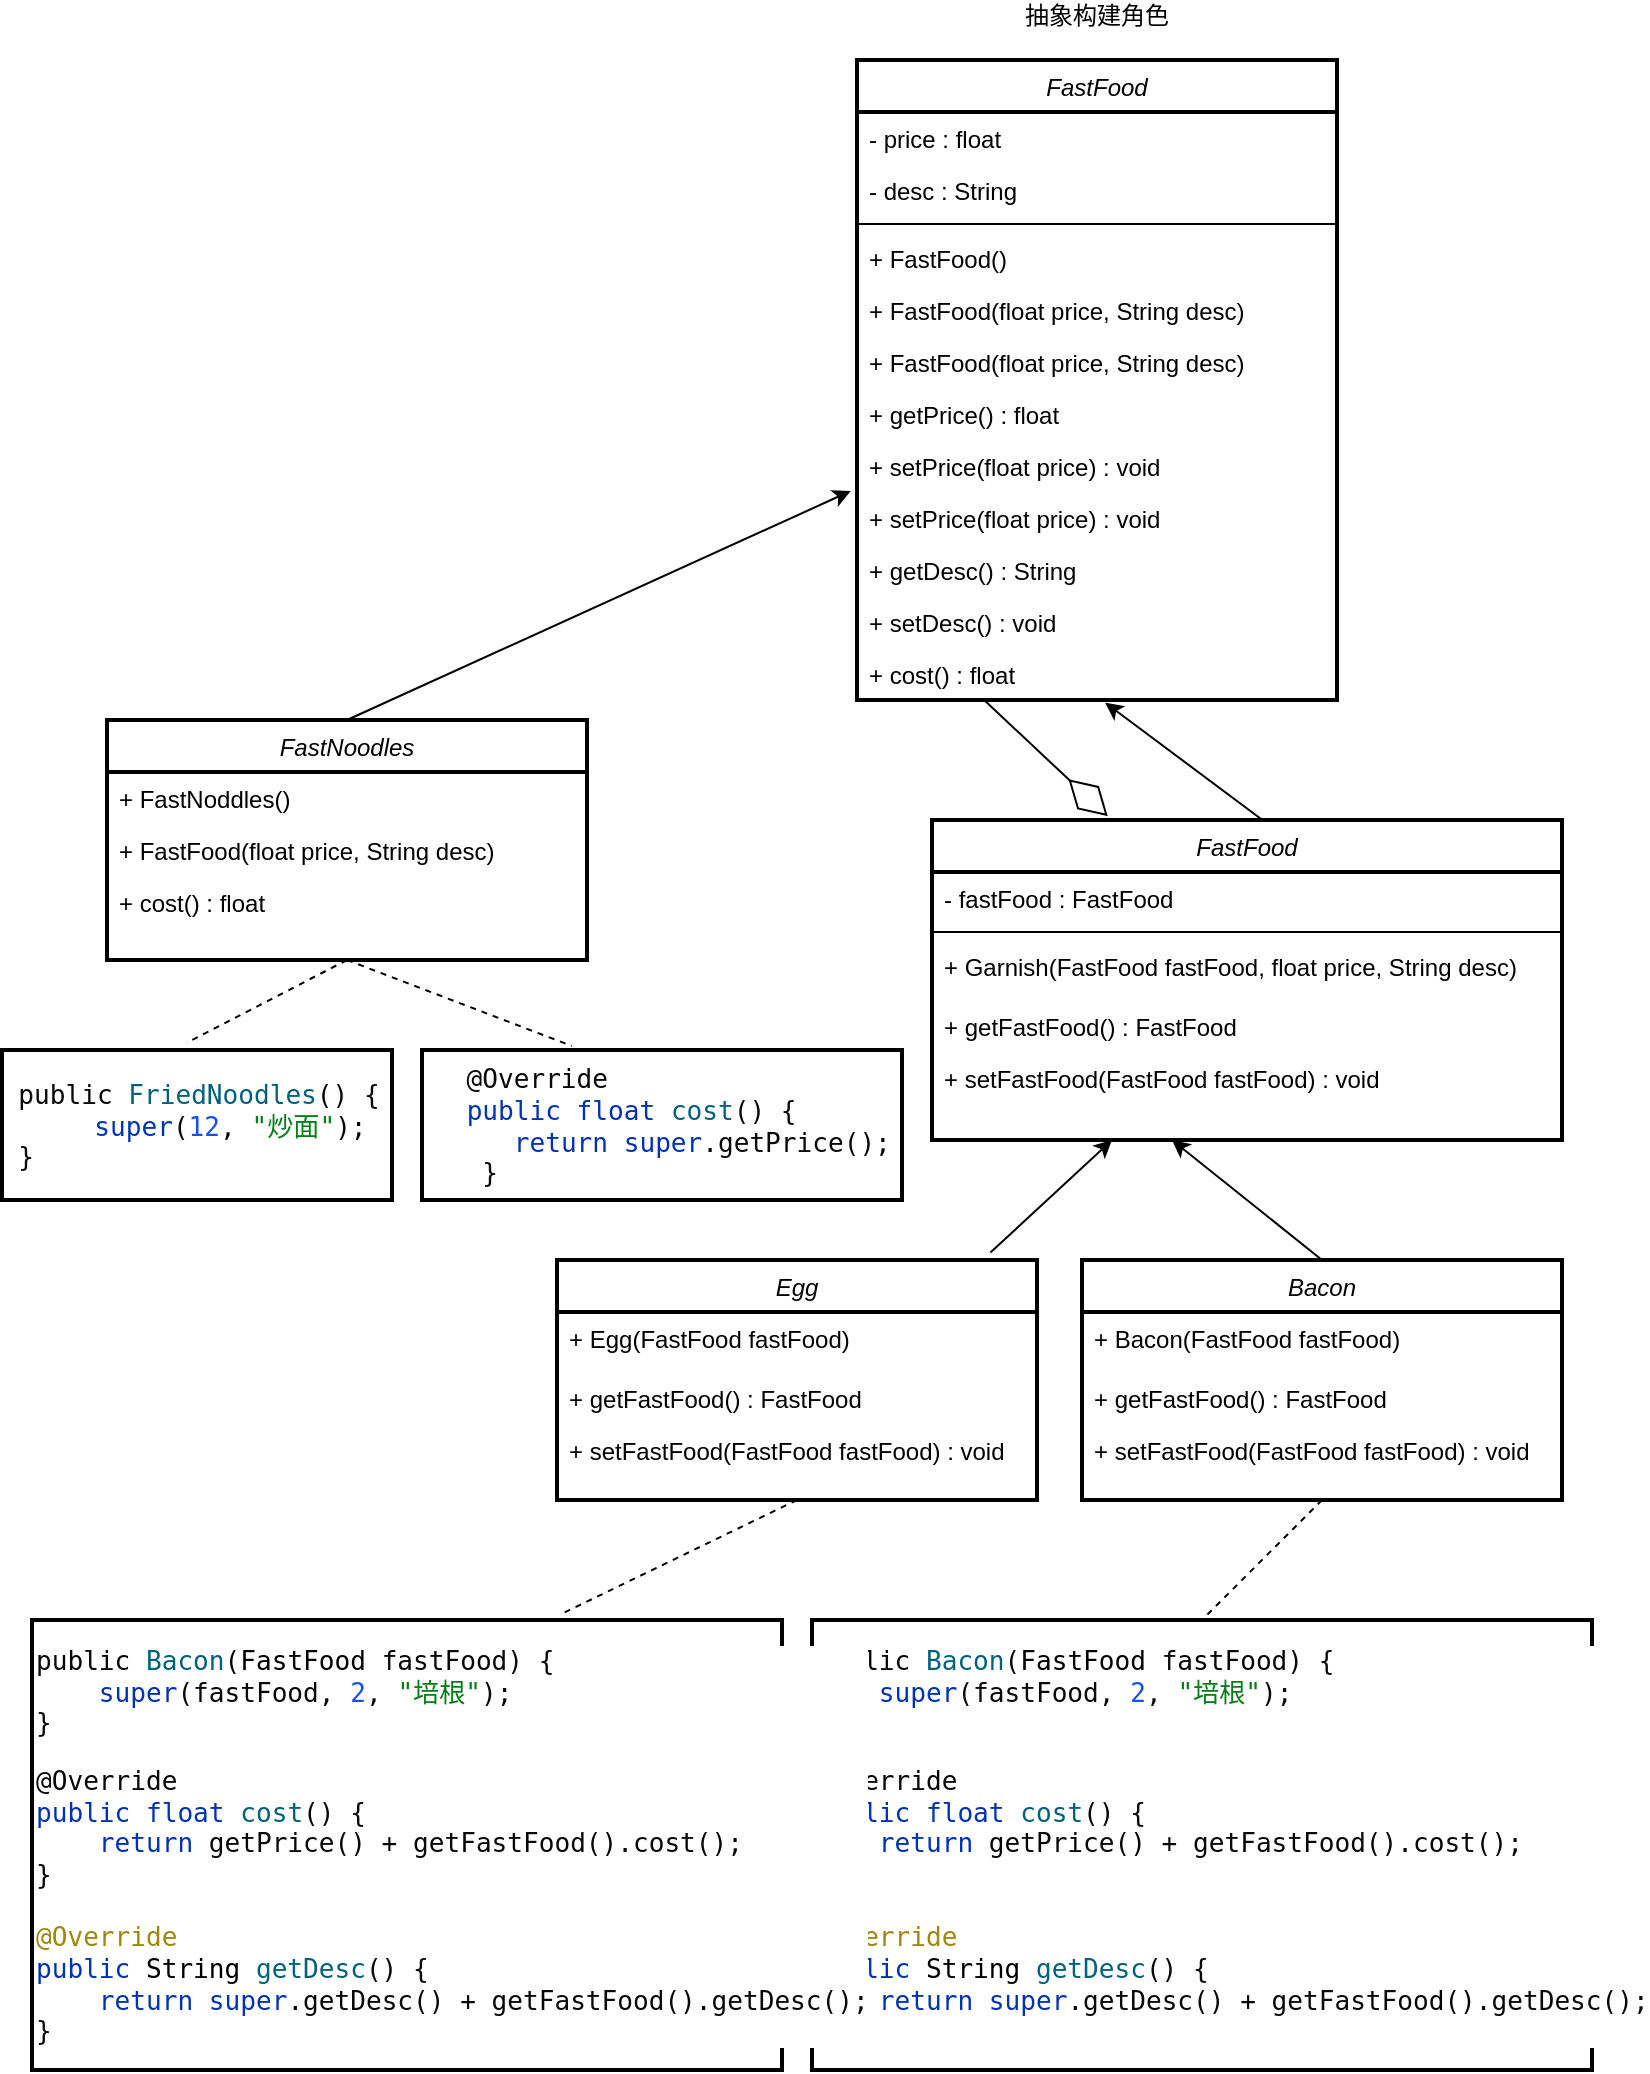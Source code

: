 <mxfile version="20.8.16" type="github">
  <diagram id="C5RBs43oDa-KdzZeNtuy" name="Page-1">
    <mxGraphModel dx="1674" dy="764" grid="1" gridSize="15" guides="1" tooltips="1" connect="1" arrows="1" fold="1" page="1" pageScale="1" pageWidth="827" pageHeight="1169" math="0" shadow="0">
      <root>
        <mxCell id="WIyWlLk6GJQsqaUBKTNV-0" />
        <mxCell id="WIyWlLk6GJQsqaUBKTNV-1" parent="WIyWlLk6GJQsqaUBKTNV-0" />
        <mxCell id="zkfFHV4jXpPFQw0GAbJ--0" value="FastFood" style="swimlane;fontStyle=2;align=center;verticalAlign=top;childLayout=stackLayout;horizontal=1;startSize=26;horizontalStack=0;resizeParent=1;resizeLast=0;collapsible=1;marginBottom=0;rounded=0;shadow=0;strokeWidth=2;" parent="WIyWlLk6GJQsqaUBKTNV-1" vertex="1">
          <mxGeometry x="442.5" y="135" width="240" height="320" as="geometry">
            <mxRectangle x="230" y="140" width="160" height="26" as="alternateBounds" />
          </mxGeometry>
        </mxCell>
        <mxCell id="zkfFHV4jXpPFQw0GAbJ--1" value="- price : float" style="text;align=left;verticalAlign=top;spacingLeft=4;spacingRight=4;overflow=hidden;rotatable=0;points=[[0,0.5],[1,0.5]];portConstraint=eastwest;" parent="zkfFHV4jXpPFQw0GAbJ--0" vertex="1">
          <mxGeometry y="26" width="240" height="26" as="geometry" />
        </mxCell>
        <mxCell id="zkfFHV4jXpPFQw0GAbJ--2" value="- desc : String" style="text;align=left;verticalAlign=top;spacingLeft=4;spacingRight=4;overflow=hidden;rotatable=0;points=[[0,0.5],[1,0.5]];portConstraint=eastwest;rounded=0;shadow=0;html=0;" parent="zkfFHV4jXpPFQw0GAbJ--0" vertex="1">
          <mxGeometry y="52" width="240" height="26" as="geometry" />
        </mxCell>
        <mxCell id="zkfFHV4jXpPFQw0GAbJ--4" value="" style="line;html=1;strokeWidth=1;align=left;verticalAlign=middle;spacingTop=-1;spacingLeft=3;spacingRight=3;rotatable=0;labelPosition=right;points=[];portConstraint=eastwest;" parent="zkfFHV4jXpPFQw0GAbJ--0" vertex="1">
          <mxGeometry y="78" width="240" height="8" as="geometry" />
        </mxCell>
        <mxCell id="zkfFHV4jXpPFQw0GAbJ--5" value="+ FastFood() &#xa; " style="text;align=left;verticalAlign=top;spacingLeft=4;spacingRight=4;overflow=hidden;rotatable=0;points=[[0,0.5],[1,0.5]];portConstraint=eastwest;" parent="zkfFHV4jXpPFQw0GAbJ--0" vertex="1">
          <mxGeometry y="86" width="240" height="26" as="geometry" />
        </mxCell>
        <mxCell id="23RxeNkxp9nfse0c7CML-1" value="+ FastFood(float price, String desc)&#xa;" style="text;align=left;verticalAlign=top;spacingLeft=4;spacingRight=4;overflow=hidden;rotatable=0;points=[[0,0.5],[1,0.5]];portConstraint=eastwest;" vertex="1" parent="zkfFHV4jXpPFQw0GAbJ--0">
          <mxGeometry y="112" width="240" height="26" as="geometry" />
        </mxCell>
        <mxCell id="23RxeNkxp9nfse0c7CML-2" value="+ FastFood(float price, String desc)&#xa;" style="text;align=left;verticalAlign=top;spacingLeft=4;spacingRight=4;overflow=hidden;rotatable=0;points=[[0,0.5],[1,0.5]];portConstraint=eastwest;" vertex="1" parent="zkfFHV4jXpPFQw0GAbJ--0">
          <mxGeometry y="138" width="240" height="26" as="geometry" />
        </mxCell>
        <mxCell id="23RxeNkxp9nfse0c7CML-3" value="+ getPrice() : float" style="text;align=left;verticalAlign=top;spacingLeft=4;spacingRight=4;overflow=hidden;rotatable=0;points=[[0,0.5],[1,0.5]];portConstraint=eastwest;" vertex="1" parent="zkfFHV4jXpPFQw0GAbJ--0">
          <mxGeometry y="164" width="240" height="26" as="geometry" />
        </mxCell>
        <mxCell id="23RxeNkxp9nfse0c7CML-33" value="+ setPrice(float price) : void" style="text;align=left;verticalAlign=top;spacingLeft=4;spacingRight=4;overflow=hidden;rotatable=0;points=[[0,0.5],[1,0.5]];portConstraint=eastwest;" vertex="1" parent="zkfFHV4jXpPFQw0GAbJ--0">
          <mxGeometry y="190" width="240" height="26" as="geometry" />
        </mxCell>
        <mxCell id="23RxeNkxp9nfse0c7CML-4" value="+ setPrice(float price) : void" style="text;align=left;verticalAlign=top;spacingLeft=4;spacingRight=4;overflow=hidden;rotatable=0;points=[[0,0.5],[1,0.5]];portConstraint=eastwest;" vertex="1" parent="zkfFHV4jXpPFQw0GAbJ--0">
          <mxGeometry y="216" width="240" height="26" as="geometry" />
        </mxCell>
        <mxCell id="23RxeNkxp9nfse0c7CML-5" value="+ getDesc() : String" style="text;align=left;verticalAlign=top;spacingLeft=4;spacingRight=4;overflow=hidden;rotatable=0;points=[[0,0.5],[1,0.5]];portConstraint=eastwest;" vertex="1" parent="zkfFHV4jXpPFQw0GAbJ--0">
          <mxGeometry y="242" width="240" height="26" as="geometry" />
        </mxCell>
        <mxCell id="23RxeNkxp9nfse0c7CML-6" value="+ setDesc() : void" style="text;align=left;verticalAlign=top;spacingLeft=4;spacingRight=4;overflow=hidden;rotatable=0;points=[[0,0.5],[1,0.5]];portConstraint=eastwest;" vertex="1" parent="zkfFHV4jXpPFQw0GAbJ--0">
          <mxGeometry y="268" width="240" height="26" as="geometry" />
        </mxCell>
        <mxCell id="23RxeNkxp9nfse0c7CML-7" value="+ cost() : float" style="text;align=left;verticalAlign=top;spacingLeft=4;spacingRight=4;overflow=hidden;rotatable=0;points=[[0,0.5],[1,0.5]];portConstraint=eastwest;" vertex="1" parent="zkfFHV4jXpPFQw0GAbJ--0">
          <mxGeometry y="294" width="240" height="26" as="geometry" />
        </mxCell>
        <mxCell id="23RxeNkxp9nfse0c7CML-8" value="抽象构建角色" style="text;html=1;strokeColor=none;fillColor=none;align=center;verticalAlign=middle;whiteSpace=wrap;rounded=0;" vertex="1" parent="WIyWlLk6GJQsqaUBKTNV-1">
          <mxGeometry x="510" y="105" width="105" height="15" as="geometry" />
        </mxCell>
        <mxCell id="23RxeNkxp9nfse0c7CML-9" value="FastNoodles" style="swimlane;fontStyle=2;align=center;verticalAlign=top;childLayout=stackLayout;horizontal=1;startSize=26;horizontalStack=0;resizeParent=1;resizeLast=0;collapsible=1;marginBottom=0;rounded=0;shadow=0;strokeWidth=2;" vertex="1" parent="WIyWlLk6GJQsqaUBKTNV-1">
          <mxGeometry x="67.5" y="465" width="240" height="120" as="geometry">
            <mxRectangle x="230" y="140" width="160" height="26" as="alternateBounds" />
          </mxGeometry>
        </mxCell>
        <mxCell id="23RxeNkxp9nfse0c7CML-13" value="+ FastNoddles() &#xa; " style="text;align=left;verticalAlign=top;spacingLeft=4;spacingRight=4;overflow=hidden;rotatable=0;points=[[0,0.5],[1,0.5]];portConstraint=eastwest;" vertex="1" parent="23RxeNkxp9nfse0c7CML-9">
          <mxGeometry y="26" width="240" height="26" as="geometry" />
        </mxCell>
        <mxCell id="23RxeNkxp9nfse0c7CML-14" value="+ FastFood(float price, String desc)&#xa;" style="text;align=left;verticalAlign=top;spacingLeft=4;spacingRight=4;overflow=hidden;rotatable=0;points=[[0,0.5],[1,0.5]];portConstraint=eastwest;" vertex="1" parent="23RxeNkxp9nfse0c7CML-9">
          <mxGeometry y="52" width="240" height="26" as="geometry" />
        </mxCell>
        <mxCell id="23RxeNkxp9nfse0c7CML-20" value="+ cost() : float" style="text;align=left;verticalAlign=top;spacingLeft=4;spacingRight=4;overflow=hidden;rotatable=0;points=[[0,0.5],[1,0.5]];portConstraint=eastwest;" vertex="1" parent="23RxeNkxp9nfse0c7CML-9">
          <mxGeometry y="78" width="240" height="26" as="geometry" />
        </mxCell>
        <mxCell id="23RxeNkxp9nfse0c7CML-22" value="" style="endArrow=none;dashed=1;html=1;rounded=0;exitX=0.5;exitY=1;exitDx=0;exitDy=0;entryX=0.474;entryY=-0.049;entryDx=0;entryDy=0;entryPerimeter=0;" edge="1" parent="WIyWlLk6GJQsqaUBKTNV-1" source="23RxeNkxp9nfse0c7CML-9" target="23RxeNkxp9nfse0c7CML-30">
          <mxGeometry width="50" height="50" relative="1" as="geometry">
            <mxPoint x="150" y="510" as="sourcePoint" />
            <mxPoint x="191.538" y="630" as="targetPoint" />
          </mxGeometry>
        </mxCell>
        <mxCell id="23RxeNkxp9nfse0c7CML-30" value="&lt;pre style=&quot;background-color:#ffffff;color:#080808;font-family:&#39;JetBrains Mono&#39;,monospace;font-size:9.8pt;&quot;&gt;public &lt;span style=&quot;color:#00627a;&quot;&gt;FriedNoodles&lt;/span&gt;() {&lt;br&gt;    &lt;span style=&quot;color:#0033b3;&quot;&gt;super&lt;/span&gt;(&lt;span style=&quot;color:#1750eb;&quot;&gt;12&lt;/span&gt;, &lt;span style=&quot;color:#067d17;&quot;&gt;&quot;&lt;/span&gt;&lt;span style=&quot;color:#067d17;font-family:&#39;宋体&#39;,monospace;&quot;&gt;炒面&lt;/span&gt;&lt;span style=&quot;color:#067d17;&quot;&gt;&quot;&lt;/span&gt;);&lt;br&gt;&lt;div style=&quot;text-align: left;&quot;&gt;&lt;span style=&quot;font-size: 9.8pt; white-space: nowrap;&quot;&gt;}&lt;/span&gt;&lt;/div&gt;&lt;/pre&gt;" style="html=1;strokeWidth=2;" vertex="1" parent="WIyWlLk6GJQsqaUBKTNV-1">
          <mxGeometry x="15" y="630" width="195" height="75" as="geometry" />
        </mxCell>
        <mxCell id="23RxeNkxp9nfse0c7CML-32" value="" style="endArrow=classic;html=1;rounded=0;entryX=-0.013;entryY=-0.019;entryDx=0;entryDy=0;exitX=0.5;exitY=0;exitDx=0;exitDy=0;entryPerimeter=0;" edge="1" parent="WIyWlLk6GJQsqaUBKTNV-1" source="23RxeNkxp9nfse0c7CML-9" target="23RxeNkxp9nfse0c7CML-4">
          <mxGeometry width="50" height="50" relative="1" as="geometry">
            <mxPoint x="180" y="440" as="sourcePoint" />
            <mxPoint x="230" y="390" as="targetPoint" />
          </mxGeometry>
        </mxCell>
        <mxCell id="23RxeNkxp9nfse0c7CML-34" value="" style="endArrow=none;dashed=1;html=1;rounded=0;exitX=0.5;exitY=1;exitDx=0;exitDy=0;entryX=0.312;entryY=-0.027;entryDx=0;entryDy=0;entryPerimeter=0;" edge="1" parent="WIyWlLk6GJQsqaUBKTNV-1" source="23RxeNkxp9nfse0c7CML-9" target="23RxeNkxp9nfse0c7CML-35">
          <mxGeometry width="50" height="50" relative="1" as="geometry">
            <mxPoint x="202.5" y="600" as="sourcePoint" />
            <mxPoint x="285" y="615" as="targetPoint" />
          </mxGeometry>
        </mxCell>
        <mxCell id="23RxeNkxp9nfse0c7CML-35" value="&lt;pre style=&quot;background-color: rgb(255, 255, 255); font-family: &amp;quot;JetBrains Mono&amp;quot;, monospace; font-size: 9.8pt;&quot;&gt;&lt;pre style=&quot;font-family: &amp;quot;JetBrains Mono&amp;quot;, monospace; font-size: 9.8pt;&quot;&gt;&lt;div style=&quot;color: rgb(8, 8, 8); text-align: left;&quot;&gt;&lt;span style=&quot;font-size: 9.8pt; white-space: nowrap;&quot;&gt;&amp;nbsp; @Override&lt;/span&gt;&lt;/div&gt;&lt;div style=&quot;text-align: left;&quot;&gt;&lt;span style=&quot;font-size: 9.8pt; text-align: center; white-space: nowrap;&quot;&gt;&lt;font color=&quot;#080808&quot;&gt;&amp;nbsp;&amp;nbsp;&lt;/font&gt;&lt;/span&gt;&lt;span style=&quot;color: rgb(0, 51, 179); font-size: 9.8pt; text-align: center; white-space: nowrap;&quot;&gt;public float &lt;/span&gt;&lt;span style=&quot;color: rgb(0, 98, 122); font-size: 9.8pt; text-align: center; white-space: nowrap;&quot;&gt;cost&lt;/span&gt;&lt;span style=&quot;color: rgb(8, 8, 8); font-size: 9.8pt; text-align: center; white-space: nowrap;&quot;&gt;() {&lt;/span&gt;&lt;/div&gt;&lt;font color=&quot;#080808&quot;&gt;    &lt;/font&gt;&lt;span style=&quot;color: rgb(8, 8, 8); white-space: pre;&quot;&gt;	&lt;/span&gt;&lt;span style=&quot;color: rgb(0, 51, 179);&quot;&gt;return super&lt;/span&gt;&lt;font color=&quot;#080808&quot;&gt;.getPrice();&lt;br&gt;&lt;/font&gt;&lt;div style=&quot;color: rgb(8, 8, 8); text-align: left;&quot;&gt;&lt;span style=&quot;font-size: 9.8pt; white-space: nowrap;&quot;&gt;&amp;nbsp; &amp;nbsp;}&lt;/span&gt;&lt;/div&gt;&lt;/pre&gt;&lt;/pre&gt;" style="html=1;strokeWidth=2;" vertex="1" parent="WIyWlLk6GJQsqaUBKTNV-1">
          <mxGeometry x="225" y="630" width="240" height="75" as="geometry" />
        </mxCell>
        <mxCell id="23RxeNkxp9nfse0c7CML-36" value="FastFood" style="swimlane;fontStyle=2;align=center;verticalAlign=top;childLayout=stackLayout;horizontal=1;startSize=26;horizontalStack=0;resizeParent=1;resizeLast=0;collapsible=1;marginBottom=0;rounded=0;shadow=0;strokeWidth=2;" vertex="1" parent="WIyWlLk6GJQsqaUBKTNV-1">
          <mxGeometry x="480" y="515" width="315" height="160" as="geometry">
            <mxRectangle x="230" y="140" width="160" height="26" as="alternateBounds" />
          </mxGeometry>
        </mxCell>
        <mxCell id="23RxeNkxp9nfse0c7CML-37" value="- fastFood : FastFood" style="text;align=left;verticalAlign=top;spacingLeft=4;spacingRight=4;overflow=hidden;rotatable=0;points=[[0,0.5],[1,0.5]];portConstraint=eastwest;" vertex="1" parent="23RxeNkxp9nfse0c7CML-36">
          <mxGeometry y="26" width="315" height="26" as="geometry" />
        </mxCell>
        <mxCell id="23RxeNkxp9nfse0c7CML-39" value="" style="line;html=1;strokeWidth=1;align=left;verticalAlign=middle;spacingTop=-1;spacingLeft=3;spacingRight=3;rotatable=0;labelPosition=right;points=[];portConstraint=eastwest;" vertex="1" parent="23RxeNkxp9nfse0c7CML-36">
          <mxGeometry y="52" width="315" height="8" as="geometry" />
        </mxCell>
        <mxCell id="23RxeNkxp9nfse0c7CML-40" value="+ Garnish(FastFood fastFood, float price, String desc) &#xa; " style="text;align=left;verticalAlign=top;spacingLeft=4;spacingRight=4;overflow=hidden;rotatable=0;points=[[0,0.5],[1,0.5]];portConstraint=eastwest;" vertex="1" parent="23RxeNkxp9nfse0c7CML-36">
          <mxGeometry y="60" width="315" height="30" as="geometry" />
        </mxCell>
        <mxCell id="23RxeNkxp9nfse0c7CML-43" value="+ getFastFood() : FastFood" style="text;align=left;verticalAlign=top;spacingLeft=4;spacingRight=4;overflow=hidden;rotatable=0;points=[[0,0.5],[1,0.5]];portConstraint=eastwest;" vertex="1" parent="23RxeNkxp9nfse0c7CML-36">
          <mxGeometry y="90" width="315" height="26" as="geometry" />
        </mxCell>
        <mxCell id="23RxeNkxp9nfse0c7CML-44" value="+ setFastFood(FastFood fastFood) : void" style="text;align=left;verticalAlign=top;spacingLeft=4;spacingRight=4;overflow=hidden;rotatable=0;points=[[0,0.5],[1,0.5]];portConstraint=eastwest;" vertex="1" parent="23RxeNkxp9nfse0c7CML-36">
          <mxGeometry y="116" width="315" height="26" as="geometry" />
        </mxCell>
        <mxCell id="23RxeNkxp9nfse0c7CML-49" value="" style="endArrow=classic;html=1;rounded=0;entryX=0.517;entryY=1.051;entryDx=0;entryDy=0;exitX=0.524;exitY=-0.001;exitDx=0;exitDy=0;entryPerimeter=0;exitPerimeter=0;" edge="1" parent="WIyWlLk6GJQsqaUBKTNV-1" source="23RxeNkxp9nfse0c7CML-36" target="23RxeNkxp9nfse0c7CML-7">
          <mxGeometry width="50" height="50" relative="1" as="geometry">
            <mxPoint x="202.5" y="480" as="sourcePoint" />
            <mxPoint x="371.88" y="335.506" as="targetPoint" />
          </mxGeometry>
        </mxCell>
        <mxCell id="23RxeNkxp9nfse0c7CML-50" value="" style="endArrow=diamondThin;endFill=0;endSize=24;html=1;rounded=0;exitX=0.267;exitY=1.019;exitDx=0;exitDy=0;exitPerimeter=0;entryX=0.279;entryY=-0.012;entryDx=0;entryDy=0;entryPerimeter=0;" edge="1" parent="WIyWlLk6GJQsqaUBKTNV-1" source="23RxeNkxp9nfse0c7CML-7" target="23RxeNkxp9nfse0c7CML-36">
          <mxGeometry width="160" relative="1" as="geometry">
            <mxPoint x="285" y="615" as="sourcePoint" />
            <mxPoint x="445" y="615" as="targetPoint" />
          </mxGeometry>
        </mxCell>
        <mxCell id="23RxeNkxp9nfse0c7CML-51" value="Bacon" style="swimlane;fontStyle=2;align=center;verticalAlign=top;childLayout=stackLayout;horizontal=1;startSize=26;horizontalStack=0;resizeParent=1;resizeLast=0;collapsible=1;marginBottom=0;rounded=0;shadow=0;strokeWidth=2;" vertex="1" parent="WIyWlLk6GJQsqaUBKTNV-1">
          <mxGeometry x="555" y="735" width="240" height="120" as="geometry">
            <mxRectangle x="230" y="140" width="160" height="26" as="alternateBounds" />
          </mxGeometry>
        </mxCell>
        <mxCell id="23RxeNkxp9nfse0c7CML-54" value="+ Bacon(FastFood fastFood)" style="text;align=left;verticalAlign=top;spacingLeft=4;spacingRight=4;overflow=hidden;rotatable=0;points=[[0,0.5],[1,0.5]];portConstraint=eastwest;" vertex="1" parent="23RxeNkxp9nfse0c7CML-51">
          <mxGeometry y="26" width="240" height="30" as="geometry" />
        </mxCell>
        <mxCell id="23RxeNkxp9nfse0c7CML-55" value="+ getFastFood() : FastFood" style="text;align=left;verticalAlign=top;spacingLeft=4;spacingRight=4;overflow=hidden;rotatable=0;points=[[0,0.5],[1,0.5]];portConstraint=eastwest;" vertex="1" parent="23RxeNkxp9nfse0c7CML-51">
          <mxGeometry y="56" width="240" height="26" as="geometry" />
        </mxCell>
        <mxCell id="23RxeNkxp9nfse0c7CML-56" value="+ setFastFood(FastFood fastFood) : void" style="text;align=left;verticalAlign=top;spacingLeft=4;spacingRight=4;overflow=hidden;rotatable=0;points=[[0,0.5],[1,0.5]];portConstraint=eastwest;" vertex="1" parent="23RxeNkxp9nfse0c7CML-51">
          <mxGeometry y="82" width="240" height="26" as="geometry" />
        </mxCell>
        <mxCell id="23RxeNkxp9nfse0c7CML-57" value="" style="endArrow=none;dashed=1;html=1;rounded=0;exitX=0.5;exitY=1;exitDx=0;exitDy=0;entryX=0.5;entryY=0;entryDx=0;entryDy=0;" edge="1" parent="WIyWlLk6GJQsqaUBKTNV-1" source="23RxeNkxp9nfse0c7CML-51" target="23RxeNkxp9nfse0c7CML-58">
          <mxGeometry width="50" height="50" relative="1" as="geometry">
            <mxPoint x="210" y="780" as="sourcePoint" />
            <mxPoint x="129.93" y="821.325" as="targetPoint" />
          </mxGeometry>
        </mxCell>
        <mxCell id="23RxeNkxp9nfse0c7CML-58" value="&lt;pre style=&quot;background-color:#ffffff;color:#080808;font-family:&#39;JetBrains Mono&#39;,monospace;font-size:9.8pt;&quot;&gt;&lt;pre style=&quot;font-family: &amp;quot;JetBrains Mono&amp;quot;, monospace; font-size: 9.8pt;&quot;&gt;public &lt;span style=&quot;color:#00627a;&quot;&gt;Bacon&lt;/span&gt;(&lt;span style=&quot;color:#000000;&quot;&gt;FastFood &lt;/span&gt;fastFood) {&lt;br&gt;    &lt;span style=&quot;color:#0033b3;&quot;&gt;super&lt;/span&gt;(fastFood, &lt;span style=&quot;color:#1750eb;&quot;&gt;2&lt;/span&gt;, &lt;span style=&quot;color:#067d17;&quot;&gt;&quot;&lt;/span&gt;&lt;span style=&quot;color:#067d17;font-family:&#39;宋体&#39;,monospace;&quot;&gt;培根&lt;/span&gt;&lt;span style=&quot;color:#067d17;&quot;&gt;&quot;&lt;/span&gt;);&lt;br&gt;}&lt;/pre&gt;&lt;pre style=&quot;font-family: &amp;quot;JetBrains Mono&amp;quot;, monospace; font-size: 9.8pt;&quot;&gt;@Override&lt;br&gt;&lt;span style=&quot;color:#0033b3;&quot;&gt;public float &lt;/span&gt;&lt;span style=&quot;color:#00627a;&quot;&gt;cost&lt;/span&gt;() {&lt;br&gt;    &lt;span style=&quot;color:#0033b3;&quot;&gt;return &lt;/span&gt;getPrice() + getFastFood().cost();&lt;br&gt;}&lt;br&gt;&lt;br&gt;&lt;span style=&quot;color:#9e880d;&quot;&gt;@Override&lt;br&gt;&lt;/span&gt;&lt;span style=&quot;color:#0033b3;&quot;&gt;public &lt;/span&gt;&lt;span style=&quot;color:#000000;&quot;&gt;String &lt;/span&gt;&lt;span style=&quot;color:#00627a;&quot;&gt;getDesc&lt;/span&gt;() {&lt;br&gt;    &lt;span style=&quot;color:#0033b3;&quot;&gt;return super&lt;/span&gt;.getDesc() + getFastFood().getDesc();&lt;br&gt;}&lt;/pre&gt;&lt;/pre&gt;" style="html=1;strokeWidth=2;align=left;" vertex="1" parent="WIyWlLk6GJQsqaUBKTNV-1">
          <mxGeometry x="420" y="915" width="390" height="225" as="geometry" />
        </mxCell>
        <mxCell id="23RxeNkxp9nfse0c7CML-59" value="" style="endArrow=classic;html=1;rounded=0;exitX=0.5;exitY=0;exitDx=0;exitDy=0;" edge="1" parent="WIyWlLk6GJQsqaUBKTNV-1" source="23RxeNkxp9nfse0c7CML-51">
          <mxGeometry width="50" height="50" relative="1" as="geometry">
            <mxPoint x="670.98" y="823.51" as="sourcePoint" />
            <mxPoint x="600" y="675" as="targetPoint" />
          </mxGeometry>
        </mxCell>
        <mxCell id="23RxeNkxp9nfse0c7CML-60" value="Egg" style="swimlane;fontStyle=2;align=center;verticalAlign=top;childLayout=stackLayout;horizontal=1;startSize=26;horizontalStack=0;resizeParent=1;resizeLast=0;collapsible=1;marginBottom=0;rounded=0;shadow=0;strokeWidth=2;" vertex="1" parent="WIyWlLk6GJQsqaUBKTNV-1">
          <mxGeometry x="292.5" y="735" width="240" height="120" as="geometry">
            <mxRectangle x="230" y="140" width="160" height="26" as="alternateBounds" />
          </mxGeometry>
        </mxCell>
        <mxCell id="23RxeNkxp9nfse0c7CML-61" value="+ Egg(FastFood fastFood)" style="text;align=left;verticalAlign=top;spacingLeft=4;spacingRight=4;overflow=hidden;rotatable=0;points=[[0,0.5],[1,0.5]];portConstraint=eastwest;" vertex="1" parent="23RxeNkxp9nfse0c7CML-60">
          <mxGeometry y="26" width="240" height="30" as="geometry" />
        </mxCell>
        <mxCell id="23RxeNkxp9nfse0c7CML-62" value="+ getFastFood() : FastFood" style="text;align=left;verticalAlign=top;spacingLeft=4;spacingRight=4;overflow=hidden;rotatable=0;points=[[0,0.5],[1,0.5]];portConstraint=eastwest;" vertex="1" parent="23RxeNkxp9nfse0c7CML-60">
          <mxGeometry y="56" width="240" height="26" as="geometry" />
        </mxCell>
        <mxCell id="23RxeNkxp9nfse0c7CML-63" value="+ setFastFood(FastFood fastFood) : void" style="text;align=left;verticalAlign=top;spacingLeft=4;spacingRight=4;overflow=hidden;rotatable=0;points=[[0,0.5],[1,0.5]];portConstraint=eastwest;" vertex="1" parent="23RxeNkxp9nfse0c7CML-60">
          <mxGeometry y="82" width="240" height="26" as="geometry" />
        </mxCell>
        <mxCell id="23RxeNkxp9nfse0c7CML-64" value="" style="endArrow=classic;html=1;rounded=0;exitX=0.903;exitY=-0.031;exitDx=0;exitDy=0;exitPerimeter=0;" edge="1" parent="WIyWlLk6GJQsqaUBKTNV-1" source="23RxeNkxp9nfse0c7CML-60">
          <mxGeometry width="50" height="50" relative="1" as="geometry">
            <mxPoint x="600" y="795" as="sourcePoint" />
            <mxPoint x="570" y="675" as="targetPoint" />
          </mxGeometry>
        </mxCell>
        <mxCell id="23RxeNkxp9nfse0c7CML-65" value="&lt;pre style=&quot;background-color:#ffffff;color:#080808;font-family:&#39;JetBrains Mono&#39;,monospace;font-size:9.8pt;&quot;&gt;&lt;pre style=&quot;font-family: &amp;quot;JetBrains Mono&amp;quot;, monospace; font-size: 9.8pt;&quot;&gt;public &lt;span style=&quot;color:#00627a;&quot;&gt;Bacon&lt;/span&gt;(&lt;span style=&quot;color:#000000;&quot;&gt;FastFood &lt;/span&gt;fastFood) {&lt;br&gt;    &lt;span style=&quot;color:#0033b3;&quot;&gt;super&lt;/span&gt;(fastFood, &lt;span style=&quot;color:#1750eb;&quot;&gt;2&lt;/span&gt;, &lt;span style=&quot;color:#067d17;&quot;&gt;&quot;&lt;/span&gt;&lt;span style=&quot;color:#067d17;font-family:&#39;宋体&#39;,monospace;&quot;&gt;培根&lt;/span&gt;&lt;span style=&quot;color:#067d17;&quot;&gt;&quot;&lt;/span&gt;);&lt;br&gt;}&lt;/pre&gt;&lt;pre style=&quot;font-family: &amp;quot;JetBrains Mono&amp;quot;, monospace; font-size: 9.8pt;&quot;&gt;@Override&lt;br&gt;&lt;span style=&quot;color:#0033b3;&quot;&gt;public float &lt;/span&gt;&lt;span style=&quot;color:#00627a;&quot;&gt;cost&lt;/span&gt;() {&lt;br&gt;    &lt;span style=&quot;color:#0033b3;&quot;&gt;return &lt;/span&gt;getPrice() + getFastFood().cost();&lt;br&gt;}&lt;br&gt;&lt;br&gt;&lt;span style=&quot;color:#9e880d;&quot;&gt;@Override&lt;br&gt;&lt;/span&gt;&lt;span style=&quot;color:#0033b3;&quot;&gt;public &lt;/span&gt;&lt;span style=&quot;color:#000000;&quot;&gt;String &lt;/span&gt;&lt;span style=&quot;color:#00627a;&quot;&gt;getDesc&lt;/span&gt;() {&lt;br&gt;    &lt;span style=&quot;color:#0033b3;&quot;&gt;return super&lt;/span&gt;.getDesc() + getFastFood().getDesc();&lt;br&gt;}&lt;/pre&gt;&lt;/pre&gt;" style="html=1;strokeWidth=2;align=left;" vertex="1" parent="WIyWlLk6GJQsqaUBKTNV-1">
          <mxGeometry x="30" y="915" width="375" height="225" as="geometry" />
        </mxCell>
        <mxCell id="23RxeNkxp9nfse0c7CML-66" value="" style="endArrow=none;dashed=1;html=1;rounded=0;exitX=0.5;exitY=1;exitDx=0;exitDy=0;entryX=0.704;entryY=-0.012;entryDx=0;entryDy=0;entryPerimeter=0;" edge="1" parent="WIyWlLk6GJQsqaUBKTNV-1" source="23RxeNkxp9nfse0c7CML-60" target="23RxeNkxp9nfse0c7CML-65">
          <mxGeometry width="50" height="50" relative="1" as="geometry">
            <mxPoint x="705" y="915" as="sourcePoint" />
            <mxPoint x="630" y="960" as="targetPoint" />
          </mxGeometry>
        </mxCell>
      </root>
    </mxGraphModel>
  </diagram>
</mxfile>

